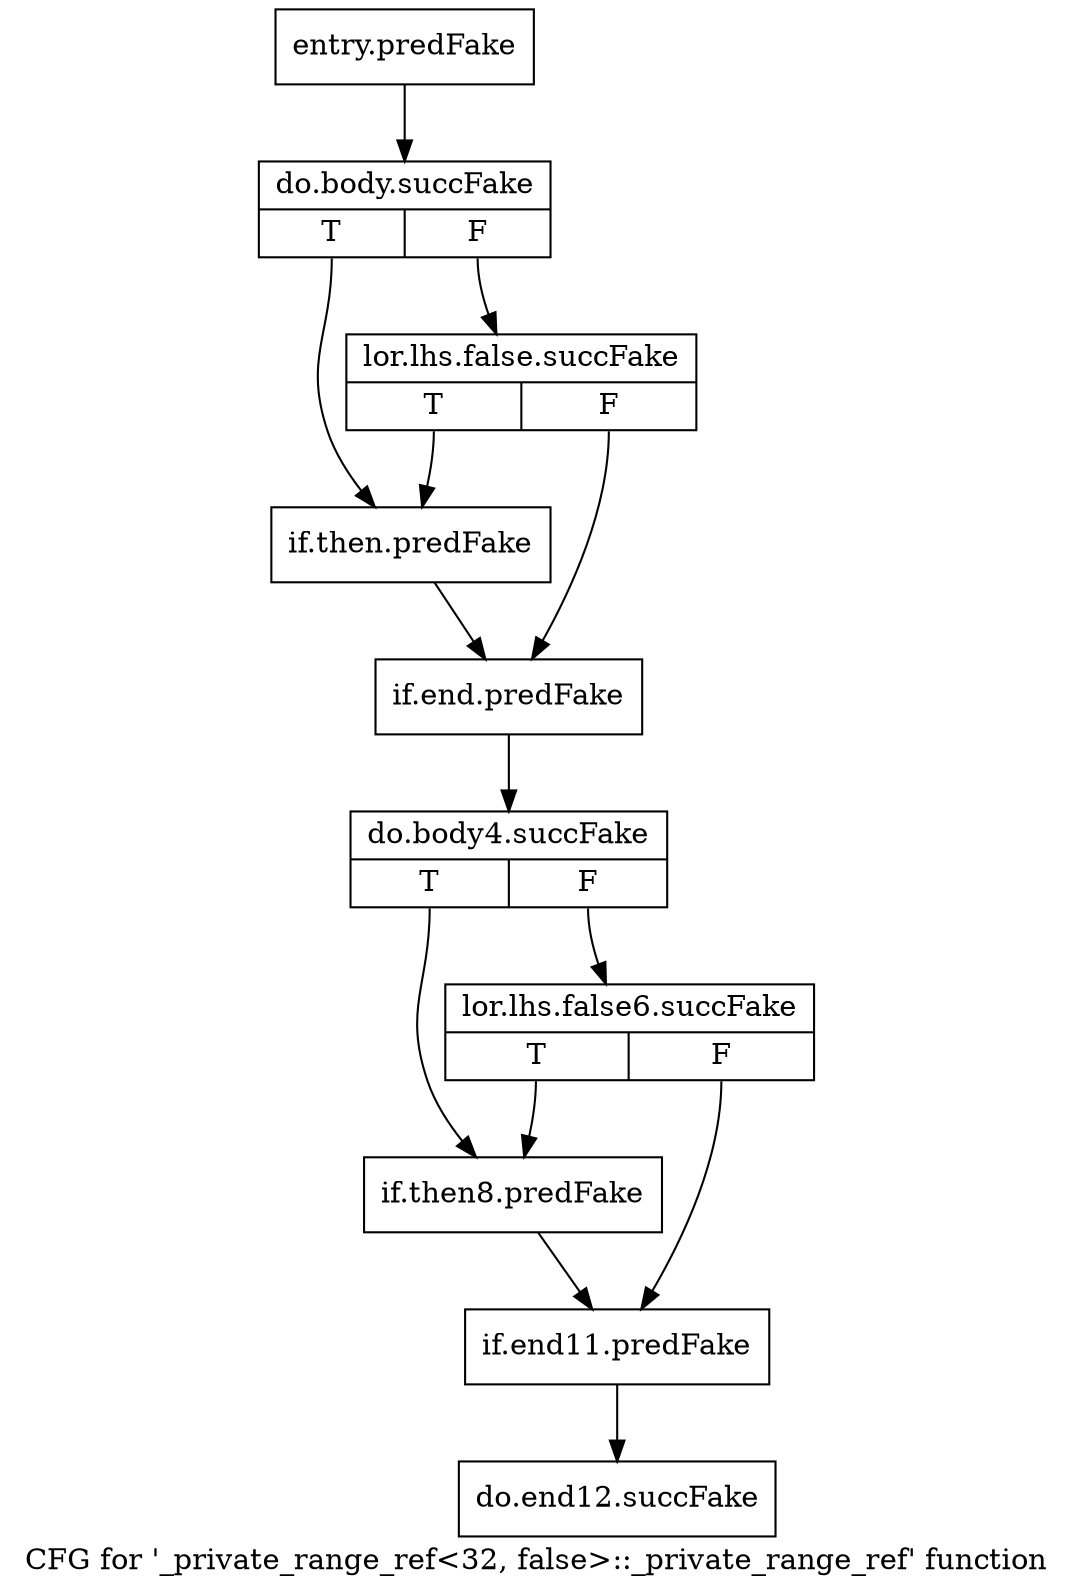 digraph "CFG for '_private_range_ref\<32, false\>::_private_range_ref' function" {
	label="CFG for '_private_range_ref\<32, false\>::_private_range_ref' function";

	Node0x5a8aab0 [shape=record,filename="",linenumber="",label="{entry.predFake}"];
	Node0x5a8aab0 -> Node0x5b355b0[ callList="" memoryops="" filename="/home/omerfaruk/tools/Xilinx/Vitis_HLS/2023.2/include/etc/ap_private.h" execusionnum="0"];
	Node0x5b355b0 [shape=record,filename="/home/omerfaruk/tools/Xilinx/Vitis_HLS/2023.2/include/etc/ap_private.h",linenumber="6395",label="{do.body.succFake|{<s0>T|<s1>F}}"];
	Node0x5b355b0:s0 -> Node0x5a8dde0;
	Node0x5b355b0:s1 -> Node0x5b35860[ callList="" memoryops="" filename="/home/omerfaruk/tools/Xilinx/Vitis_HLS/2023.2/include/etc/ap_private.h" execusionnum="0"];
	Node0x5b35860 [shape=record,filename="/home/omerfaruk/tools/Xilinx/Vitis_HLS/2023.2/include/etc/ap_private.h",linenumber="6395",label="{lor.lhs.false.succFake|{<s0>T|<s1>F}}"];
	Node0x5b35860:s0 -> Node0x5a8dde0;
	Node0x5b35860:s1 -> Node0x5a8de30;
	Node0x5a8dde0 [shape=record,filename="/home/omerfaruk/tools/Xilinx/Vitis_HLS/2023.2/include/etc/ap_private.h",linenumber="6395",label="{if.then.predFake}"];
	Node0x5a8dde0 -> Node0x5a8de30[ callList="" memoryops="" filename="/home/omerfaruk/tools/Xilinx/Vitis_HLS/2023.2/include/etc/ap_private.h" execusionnum="0"];
	Node0x5a8de30 [shape=record,filename="/home/omerfaruk/tools/Xilinx/Vitis_HLS/2023.2/include/etc/ap_private.h",linenumber="6395",label="{if.end.predFake}"];
	Node0x5a8de30 -> Node0x5b35c80[ callList="" memoryops="" filename="/home/omerfaruk/tools/Xilinx/Vitis_HLS/2023.2/include/etc/ap_private.h" execusionnum="0"];
	Node0x5b35c80 [shape=record,filename="/home/omerfaruk/tools/Xilinx/Vitis_HLS/2023.2/include/etc/ap_private.h",linenumber="6399",label="{do.body4.succFake|{<s0>T|<s1>F}}"];
	Node0x5b35c80:s0 -> Node0x5a8df70;
	Node0x5b35c80:s1 -> Node0x5b35d30[ callList="" memoryops="" filename="/home/omerfaruk/tools/Xilinx/Vitis_HLS/2023.2/include/etc/ap_private.h" execusionnum="0"];
	Node0x5b35d30 [shape=record,filename="/home/omerfaruk/tools/Xilinx/Vitis_HLS/2023.2/include/etc/ap_private.h",linenumber="6399",label="{lor.lhs.false6.succFake|{<s0>T|<s1>F}}"];
	Node0x5b35d30:s0 -> Node0x5a8df70;
	Node0x5b35d30:s1 -> Node0x5a8dfc0;
	Node0x5a8df70 [shape=record,filename="/home/omerfaruk/tools/Xilinx/Vitis_HLS/2023.2/include/etc/ap_private.h",linenumber="6399",label="{if.then8.predFake}"];
	Node0x5a8df70 -> Node0x5a8dfc0[ callList="" memoryops="" filename="/home/omerfaruk/tools/Xilinx/Vitis_HLS/2023.2/include/etc/ap_private.h" execusionnum="0"];
	Node0x5a8dfc0 [shape=record,filename="/home/omerfaruk/tools/Xilinx/Vitis_HLS/2023.2/include/etc/ap_private.h",linenumber="6399",label="{if.end11.predFake}"];
	Node0x5a8dfc0 -> Node0x5b35fa0[ callList="" memoryops="" filename="/home/omerfaruk/tools/Xilinx/Vitis_HLS/2023.2/include/etc/ap_private.h" execusionnum="0"];
	Node0x5b35fa0 [shape=record,filename="/home/omerfaruk/tools/Xilinx/Vitis_HLS/2023.2/include/etc/ap_private.h",linenumber="6402",label="{do.end12.succFake}"];
}
